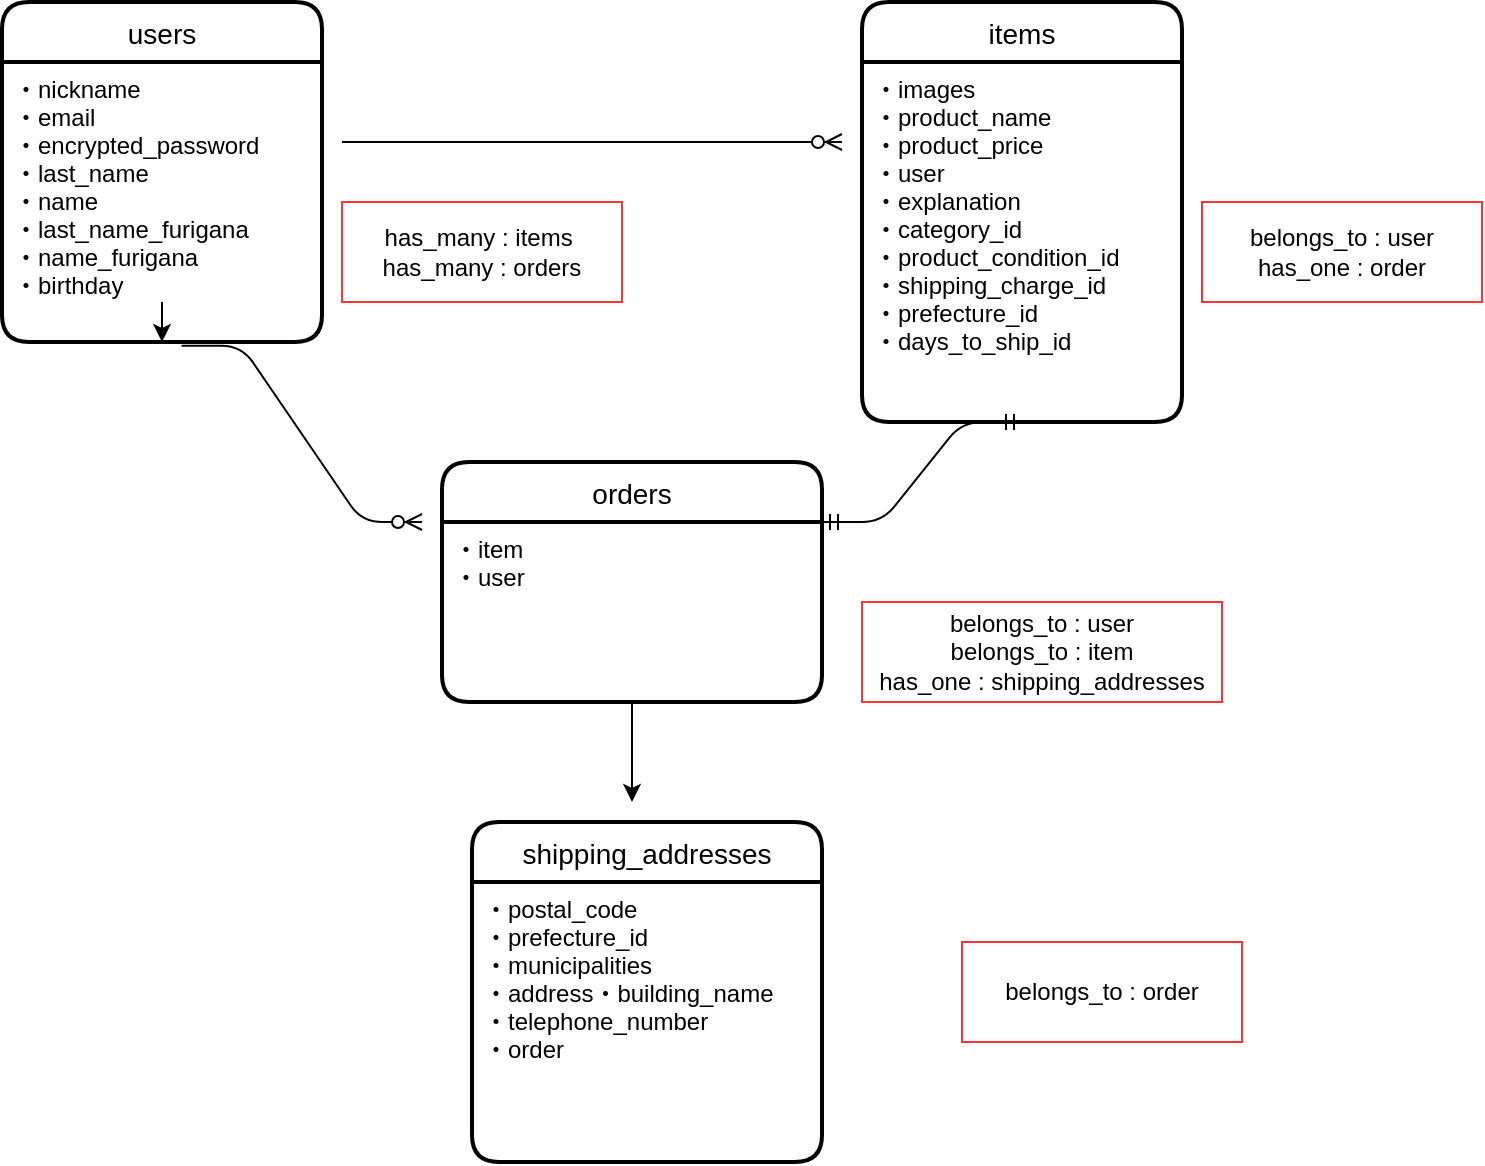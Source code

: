 <mxfile>
    <diagram id="H6wK8sO6BaGCD3jbuJNK" name="ページ1">
        <mxGraphModel dx="830" dy="667" grid="1" gridSize="10" guides="1" tooltips="1" connect="1" arrows="1" fold="1" page="1" pageScale="1" pageWidth="827" pageHeight="1169" math="0" shadow="0">
            <root>
                <mxCell id="0"/>
                <mxCell id="1" parent="0"/>
                <mxCell id="49" value="" style="edgeStyle=entityRelationEdgeStyle;fontSize=12;html=1;endArrow=ERzeroToMany;endFill=1;" parent="1" edge="1">
                    <mxGeometry width="100" height="100" relative="1" as="geometry">
                        <mxPoint x="220" y="200" as="sourcePoint"/>
                        <mxPoint x="470" y="200" as="targetPoint"/>
                    </mxGeometry>
                </mxCell>
                <mxCell id="51" value="" style="edgeStyle=entityRelationEdgeStyle;fontSize=12;html=1;endArrow=ERzeroToMany;endFill=1;exitX=0.561;exitY=1.013;exitDx=0;exitDy=0;exitPerimeter=0;" parent="1" source="73" edge="1">
                    <mxGeometry width="100" height="100" relative="1" as="geometry">
                        <mxPoint x="140" y="290" as="sourcePoint"/>
                        <mxPoint x="260" y="390" as="targetPoint"/>
                    </mxGeometry>
                </mxCell>
                <mxCell id="54" value="" style="edgeStyle=entityRelationEdgeStyle;fontSize=12;html=1;endArrow=ERmandOne;startArrow=ERmandOne;entryX=0.5;entryY=1;entryDx=0;entryDy=0;exitX=1;exitY=0;exitDx=0;exitDy=0;" parent="1" source="76" target="78" edge="1">
                    <mxGeometry width="100" height="100" relative="1" as="geometry">
                        <mxPoint x="480" y="427" as="sourcePoint"/>
                        <mxPoint x="532.6" y="270" as="targetPoint"/>
                    </mxGeometry>
                </mxCell>
                <mxCell id="72" value="users" style="swimlane;childLayout=stackLayout;horizontal=1;startSize=30;horizontalStack=0;rounded=1;fontSize=14;fontStyle=0;strokeWidth=2;resizeParent=0;resizeLast=1;shadow=0;dashed=0;align=center;" parent="1" vertex="1">
                    <mxGeometry x="50" y="130" width="160" height="170" as="geometry"/>
                </mxCell>
                <mxCell id="73" value="・nickname&#10;・email&#10;・encrypted_password&#10;・last_name&#10;・name&#10;・last_name_furigana&#10;・name_furigana &#10;・birthday&#10;&#10;&#10;" style="align=left;strokeColor=none;fillColor=none;spacingLeft=4;fontSize=12;verticalAlign=top;resizable=0;rotatable=0;part=1;" parent="72" vertex="1">
                    <mxGeometry y="30" width="160" height="140" as="geometry"/>
                </mxCell>
                <mxCell id="79" style="edgeStyle=none;rounded=0;orthogonalLoop=1;jettySize=auto;html=1;exitX=0.5;exitY=1;exitDx=0;exitDy=0;" parent="72" source="73" target="73" edge="1">
                    <mxGeometry relative="1" as="geometry">
                        <Array as="points">
                            <mxPoint x="80" y="150"/>
                        </Array>
                    </mxGeometry>
                </mxCell>
                <mxCell id="75" value="orders" style="swimlane;childLayout=stackLayout;horizontal=1;startSize=30;horizontalStack=0;rounded=1;fontSize=14;fontStyle=0;strokeWidth=2;resizeParent=0;resizeLast=1;shadow=0;dashed=0;align=center;" parent="1" vertex="1">
                    <mxGeometry x="270" y="360" width="190" height="120" as="geometry"/>
                </mxCell>
                <mxCell id="76" value="・item&#10;・user&#10;&#10;" style="align=left;strokeColor=none;fillColor=none;spacingLeft=4;fontSize=12;verticalAlign=top;resizable=0;rotatable=0;part=1;" parent="75" vertex="1">
                    <mxGeometry y="30" width="190" height="90" as="geometry"/>
                </mxCell>
                <mxCell id="77" value="items" style="swimlane;childLayout=stackLayout;horizontal=1;startSize=30;horizontalStack=0;rounded=1;fontSize=14;fontStyle=0;strokeWidth=2;resizeParent=0;resizeLast=1;shadow=0;dashed=0;align=center;" parent="1" vertex="1">
                    <mxGeometry x="480" y="130" width="160" height="210" as="geometry"/>
                </mxCell>
                <mxCell id="78" value="・images&#10;・product_name&#10;・product_price &#10;・user &#10;・explanation&#10;・category_id&#10;・product_condition_id    &#10;・shipping_charge_id &#10;・prefecture_id  &#10;・days_to_ship_id &#10;&#10;" style="align=left;strokeColor=none;fillColor=none;spacingLeft=4;fontSize=12;verticalAlign=top;resizable=0;rotatable=0;part=1;" parent="77" vertex="1">
                    <mxGeometry y="30" width="160" height="180" as="geometry"/>
                </mxCell>
                <mxCell id="81" value="has_many : items&amp;nbsp;&lt;br&gt;has_many : orders" style="whiteSpace=wrap;html=1;align=center;labelBorderColor=none;strokeColor=#FF3333;" parent="1" vertex="1">
                    <mxGeometry x="220" y="230" width="140" height="50" as="geometry"/>
                </mxCell>
                <mxCell id="82" value="belongs_to : user&lt;br&gt;has_one : order" style="whiteSpace=wrap;html=1;align=center;labelBorderColor=none;strokeColor=#FF3333;" parent="1" vertex="1">
                    <mxGeometry x="650" y="230" width="140" height="50" as="geometry"/>
                </mxCell>
                <mxCell id="88" style="edgeStyle=orthogonalEdgeStyle;rounded=0;orthogonalLoop=1;jettySize=auto;html=1;exitX=1;exitY=0.5;exitDx=0;exitDy=0;" parent="1" source="84" edge="1">
                    <mxGeometry relative="1" as="geometry">
                        <mxPoint x="630" y="455" as="targetPoint"/>
                    </mxGeometry>
                </mxCell>
                <mxCell id="84" value="belongs_to : user&lt;br&gt;belongs_to : item&lt;br&gt;has_one : &lt;font style=&quot;font-size: 12px&quot;&gt;shipping_addresses&lt;/font&gt;" style="whiteSpace=wrap;html=1;align=center;labelBorderColor=none;strokeColor=#FF3333;" parent="1" vertex="1">
                    <mxGeometry x="480" y="430" width="180" height="50" as="geometry"/>
                </mxCell>
                <mxCell id="85" value="shipping_addresses" style="swimlane;childLayout=stackLayout;horizontal=1;startSize=30;horizontalStack=0;rounded=1;fontSize=14;fontStyle=0;strokeWidth=2;resizeParent=0;resizeLast=1;shadow=0;dashed=0;align=center;" parent="1" vertex="1">
                    <mxGeometry x="285" y="540" width="175" height="170" as="geometry"/>
                </mxCell>
                <mxCell id="86" value="・postal_code &#10;・prefecture_id&#10;・municipalities &#10;・address・building_name &#10;・telephone_number &#10;・order " style="align=left;strokeColor=none;fillColor=none;spacingLeft=4;fontSize=12;verticalAlign=top;resizable=0;rotatable=0;part=1;" parent="85" vertex="1">
                    <mxGeometry y="30" width="175" height="140" as="geometry"/>
                </mxCell>
                <mxCell id="87" style="edgeStyle=orthogonalEdgeStyle;rounded=0;orthogonalLoop=1;jettySize=auto;html=1;exitX=0.5;exitY=1;exitDx=0;exitDy=0;" parent="1" source="76" edge="1">
                    <mxGeometry relative="1" as="geometry">
                        <mxPoint x="365" y="530" as="targetPoint"/>
                    </mxGeometry>
                </mxCell>
                <mxCell id="89" value="belongs_to : order" style="whiteSpace=wrap;html=1;align=center;labelBorderColor=none;strokeColor=#FF3333;" parent="1" vertex="1">
                    <mxGeometry x="530" y="600" width="140" height="50" as="geometry"/>
                </mxCell>
            </root>
        </mxGraphModel>
    </diagram>
</mxfile>